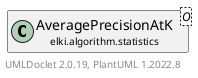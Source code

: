 @startuml
    remove .*\.(Instance|Par|Parameterizer|Factory)$
    set namespaceSeparator none
    hide empty fields
    hide empty methods

    class "<size:14>AveragePrecisionAtK.Par\n<size:10>elki.algorithm.statistics" as elki.algorithm.statistics.AveragePrecisionAtK.Par<O> {
        {static} -K_ID: OptionID
        {static} +SAMPLING_ID: OptionID
        {static} +SEED_ID: OptionID
        {static} +INCLUDESELF_ID: OptionID
        #distance: Distance<? super O>
        #k: int
        #sampling: double
        #seed: RandomFactory
        #includeSelf: boolean
        +configure(Parameterization): void
        +make(): AveragePrecisionAtK<O>
    }

    interface "<size:14>Parameterizer\n<size:10>elki.utilities.optionhandling" as elki.utilities.optionhandling.Parameterizer [[../../utilities/optionhandling/Parameterizer.html]] {
        {abstract} +make(): Object
    }
    class "<size:14>AveragePrecisionAtK\n<size:10>elki.algorithm.statistics" as elki.algorithm.statistics.AveragePrecisionAtK<O> [[AveragePrecisionAtK.html]]

    elki.utilities.optionhandling.Parameterizer <|.. elki.algorithm.statistics.AveragePrecisionAtK.Par
    elki.algorithm.statistics.AveragePrecisionAtK +-- elki.algorithm.statistics.AveragePrecisionAtK.Par

    center footer UMLDoclet 2.0.19, PlantUML 1.2022.8
@enduml

